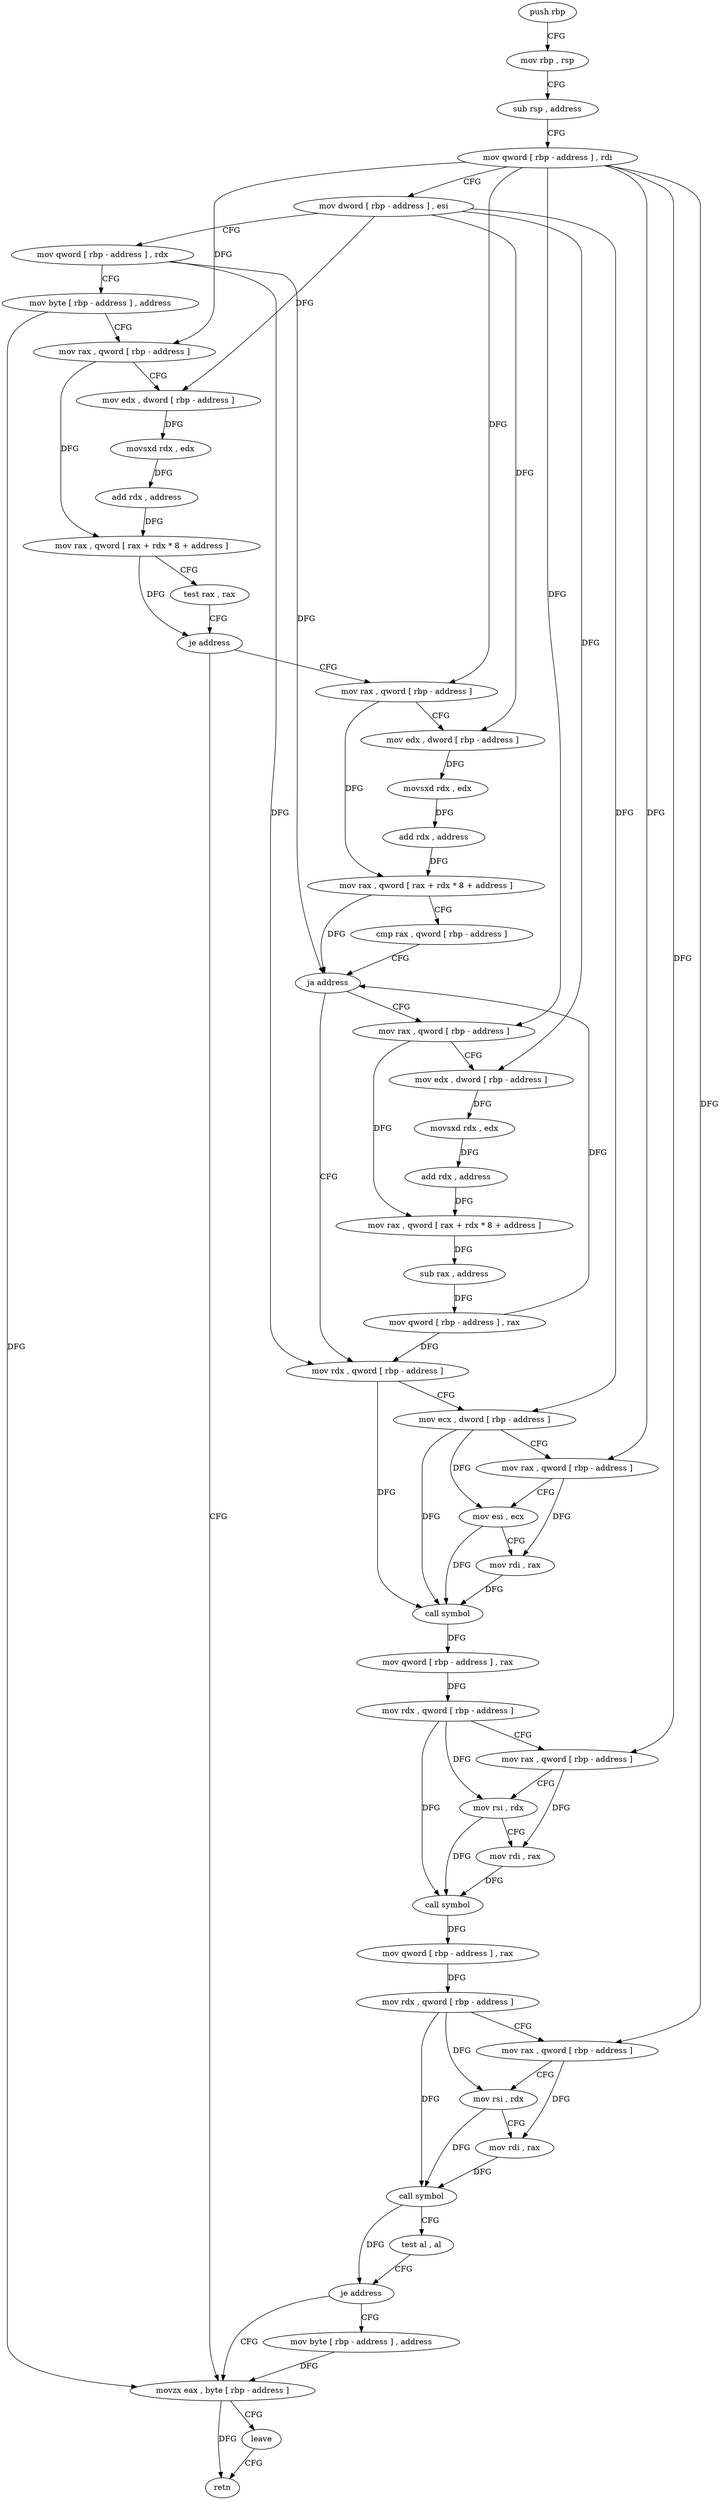 digraph "func" {
"81391" [label = "push rbp" ]
"81392" [label = "mov rbp , rsp" ]
"81395" [label = "sub rsp , address" ]
"81399" [label = "mov qword [ rbp - address ] , rdi" ]
"81403" [label = "mov dword [ rbp - address ] , esi" ]
"81406" [label = "mov qword [ rbp - address ] , rdx" ]
"81410" [label = "mov byte [ rbp - address ] , address" ]
"81414" [label = "mov rax , qword [ rbp - address ]" ]
"81418" [label = "mov edx , dword [ rbp - address ]" ]
"81421" [label = "movsxd rdx , edx" ]
"81424" [label = "add rdx , address" ]
"81428" [label = "mov rax , qword [ rax + rdx * 8 + address ]" ]
"81433" [label = "test rax , rax" ]
"81436" [label = "je address" ]
"81565" [label = "movzx eax , byte [ rbp - address ]" ]
"81438" [label = "mov rax , qword [ rbp - address ]" ]
"81569" [label = "leave" ]
"81570" [label = "retn" ]
"81442" [label = "mov edx , dword [ rbp - address ]" ]
"81445" [label = "movsxd rdx , edx" ]
"81448" [label = "add rdx , address" ]
"81452" [label = "mov rax , qword [ rax + rdx * 8 + address ]" ]
"81457" [label = "cmp rax , qword [ rbp - address ]" ]
"81461" [label = "ja address" ]
"81490" [label = "mov rdx , qword [ rbp - address ]" ]
"81463" [label = "mov rax , qword [ rbp - address ]" ]
"81494" [label = "mov ecx , dword [ rbp - address ]" ]
"81497" [label = "mov rax , qword [ rbp - address ]" ]
"81501" [label = "mov esi , ecx" ]
"81503" [label = "mov rdi , rax" ]
"81506" [label = "call symbol" ]
"81511" [label = "mov qword [ rbp - address ] , rax" ]
"81515" [label = "mov rdx , qword [ rbp - address ]" ]
"81519" [label = "mov rax , qword [ rbp - address ]" ]
"81523" [label = "mov rsi , rdx" ]
"81526" [label = "mov rdi , rax" ]
"81529" [label = "call symbol" ]
"81534" [label = "mov qword [ rbp - address ] , rax" ]
"81538" [label = "mov rdx , qword [ rbp - address ]" ]
"81542" [label = "mov rax , qword [ rbp - address ]" ]
"81546" [label = "mov rsi , rdx" ]
"81549" [label = "mov rdi , rax" ]
"81552" [label = "call symbol" ]
"81557" [label = "test al , al" ]
"81559" [label = "je address" ]
"81561" [label = "mov byte [ rbp - address ] , address" ]
"81467" [label = "mov edx , dword [ rbp - address ]" ]
"81470" [label = "movsxd rdx , edx" ]
"81473" [label = "add rdx , address" ]
"81477" [label = "mov rax , qword [ rax + rdx * 8 + address ]" ]
"81482" [label = "sub rax , address" ]
"81486" [label = "mov qword [ rbp - address ] , rax" ]
"81391" -> "81392" [ label = "CFG" ]
"81392" -> "81395" [ label = "CFG" ]
"81395" -> "81399" [ label = "CFG" ]
"81399" -> "81403" [ label = "CFG" ]
"81399" -> "81414" [ label = "DFG" ]
"81399" -> "81438" [ label = "DFG" ]
"81399" -> "81497" [ label = "DFG" ]
"81399" -> "81519" [ label = "DFG" ]
"81399" -> "81542" [ label = "DFG" ]
"81399" -> "81463" [ label = "DFG" ]
"81403" -> "81406" [ label = "CFG" ]
"81403" -> "81418" [ label = "DFG" ]
"81403" -> "81442" [ label = "DFG" ]
"81403" -> "81494" [ label = "DFG" ]
"81403" -> "81467" [ label = "DFG" ]
"81406" -> "81410" [ label = "CFG" ]
"81406" -> "81461" [ label = "DFG" ]
"81406" -> "81490" [ label = "DFG" ]
"81410" -> "81414" [ label = "CFG" ]
"81410" -> "81565" [ label = "DFG" ]
"81414" -> "81418" [ label = "CFG" ]
"81414" -> "81428" [ label = "DFG" ]
"81418" -> "81421" [ label = "DFG" ]
"81421" -> "81424" [ label = "DFG" ]
"81424" -> "81428" [ label = "DFG" ]
"81428" -> "81433" [ label = "CFG" ]
"81428" -> "81436" [ label = "DFG" ]
"81433" -> "81436" [ label = "CFG" ]
"81436" -> "81565" [ label = "CFG" ]
"81436" -> "81438" [ label = "CFG" ]
"81565" -> "81569" [ label = "CFG" ]
"81565" -> "81570" [ label = "DFG" ]
"81438" -> "81442" [ label = "CFG" ]
"81438" -> "81452" [ label = "DFG" ]
"81569" -> "81570" [ label = "CFG" ]
"81442" -> "81445" [ label = "DFG" ]
"81445" -> "81448" [ label = "DFG" ]
"81448" -> "81452" [ label = "DFG" ]
"81452" -> "81457" [ label = "CFG" ]
"81452" -> "81461" [ label = "DFG" ]
"81457" -> "81461" [ label = "CFG" ]
"81461" -> "81490" [ label = "CFG" ]
"81461" -> "81463" [ label = "CFG" ]
"81490" -> "81494" [ label = "CFG" ]
"81490" -> "81506" [ label = "DFG" ]
"81463" -> "81467" [ label = "CFG" ]
"81463" -> "81477" [ label = "DFG" ]
"81494" -> "81497" [ label = "CFG" ]
"81494" -> "81501" [ label = "DFG" ]
"81494" -> "81506" [ label = "DFG" ]
"81497" -> "81501" [ label = "CFG" ]
"81497" -> "81503" [ label = "DFG" ]
"81501" -> "81503" [ label = "CFG" ]
"81501" -> "81506" [ label = "DFG" ]
"81503" -> "81506" [ label = "DFG" ]
"81506" -> "81511" [ label = "DFG" ]
"81511" -> "81515" [ label = "DFG" ]
"81515" -> "81519" [ label = "CFG" ]
"81515" -> "81523" [ label = "DFG" ]
"81515" -> "81529" [ label = "DFG" ]
"81519" -> "81523" [ label = "CFG" ]
"81519" -> "81526" [ label = "DFG" ]
"81523" -> "81526" [ label = "CFG" ]
"81523" -> "81529" [ label = "DFG" ]
"81526" -> "81529" [ label = "DFG" ]
"81529" -> "81534" [ label = "DFG" ]
"81534" -> "81538" [ label = "DFG" ]
"81538" -> "81542" [ label = "CFG" ]
"81538" -> "81546" [ label = "DFG" ]
"81538" -> "81552" [ label = "DFG" ]
"81542" -> "81546" [ label = "CFG" ]
"81542" -> "81549" [ label = "DFG" ]
"81546" -> "81549" [ label = "CFG" ]
"81546" -> "81552" [ label = "DFG" ]
"81549" -> "81552" [ label = "DFG" ]
"81552" -> "81557" [ label = "CFG" ]
"81552" -> "81559" [ label = "DFG" ]
"81557" -> "81559" [ label = "CFG" ]
"81559" -> "81565" [ label = "CFG" ]
"81559" -> "81561" [ label = "CFG" ]
"81561" -> "81565" [ label = "DFG" ]
"81467" -> "81470" [ label = "DFG" ]
"81470" -> "81473" [ label = "DFG" ]
"81473" -> "81477" [ label = "DFG" ]
"81477" -> "81482" [ label = "DFG" ]
"81482" -> "81486" [ label = "DFG" ]
"81486" -> "81490" [ label = "DFG" ]
"81486" -> "81461" [ label = "DFG" ]
}
